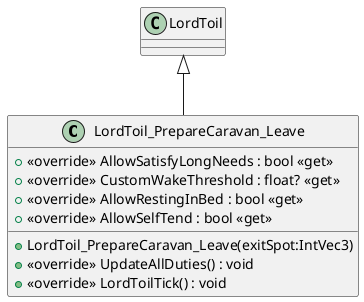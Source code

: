 @startuml
class LordToil_PrepareCaravan_Leave {
    + <<override>> AllowSatisfyLongNeeds : bool <<get>>
    + <<override>> CustomWakeThreshold : float? <<get>>
    + <<override>> AllowRestingInBed : bool <<get>>
    + <<override>> AllowSelfTend : bool <<get>>
    + LordToil_PrepareCaravan_Leave(exitSpot:IntVec3)
    + <<override>> UpdateAllDuties() : void
    + <<override>> LordToilTick() : void
}
LordToil <|-- LordToil_PrepareCaravan_Leave
@enduml

